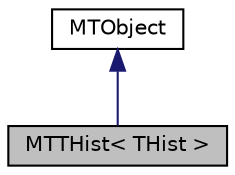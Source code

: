 digraph "MTTHist&lt; THist &gt;"
{
 // LATEX_PDF_SIZE
  edge [fontname="Helvetica",fontsize="10",labelfontname="Helvetica",labelfontsize="10"];
  node [fontname="Helvetica",fontsize="10",shape=record];
  Node1 [label="MTTHist\< THist \>",height=0.2,width=0.4,color="black", fillcolor="grey75", style="filled", fontcolor="black",tooltip="Multithreading wrapper for all THist spectra of root library."];
  Node2 -> Node1 [dir="back",color="midnightblue",fontsize="10",style="solid",fontname="Helvetica"];
  Node2 [label="MTObject",height=0.2,width=0.4,color="black", fillcolor="white", style="filled",URL="$class_m_t_object.html",tooltip=" "];
}
